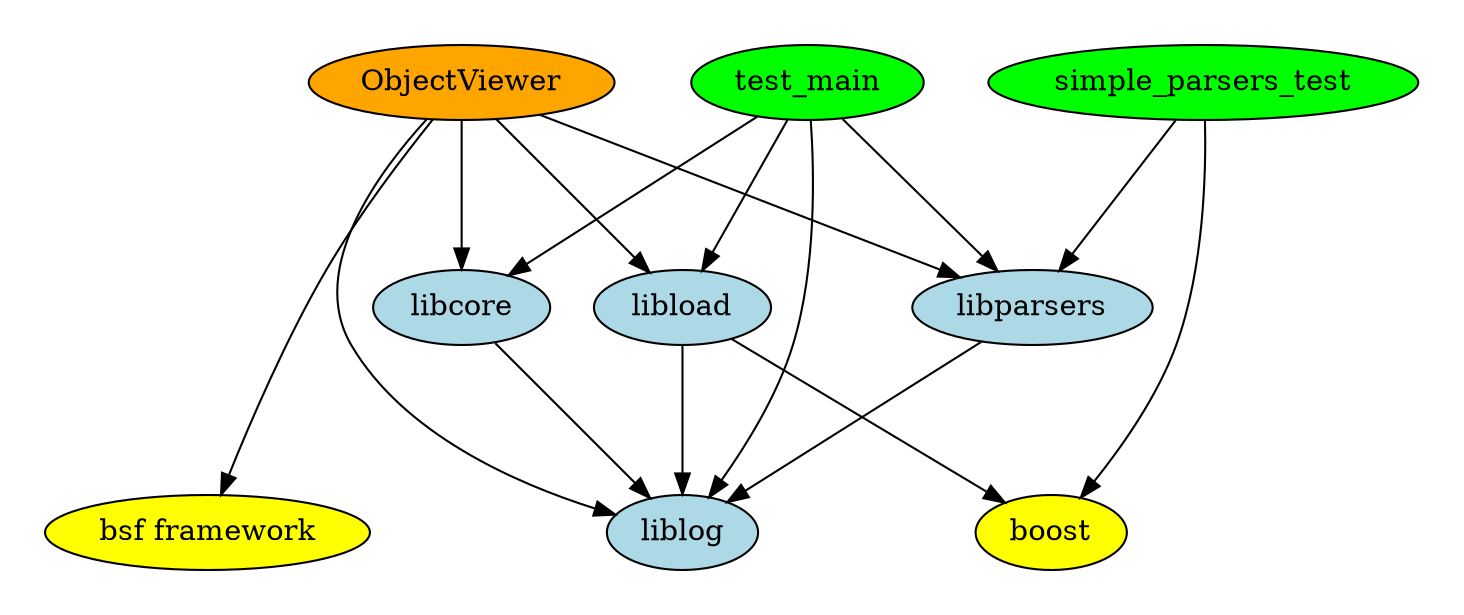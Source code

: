 digraph project_structure {
	graph [pad="0.3", nodesep="0.3", ranksep="1"];
	"libcore" [style=filled, fillcolor=lightblue]
	"libparsers" [style=filled, fillcolor=lightblue]
	"libload" [style=filled, fillcolor=lightblue]
	"liblog" [style=filled, fillcolor=lightblue]

	"bsf framework" [style=filled, fillcolor=yellow]

	"simple_parsers_test" [style=filled, fillcolor=green]
	"test_main" [style=filled, fillcolor=green]

	"ObjectViewer" [style=filled, fillcolor=orange]

	"boost" [style=filled, fillcolor=yellow]

	"libcore" -> "liblog"
	"libload" -> "liblog"
	"libload" -> "boost"
	"libparsers" -> "liblog"

	"simple_parsers_test" -> "boost"
	"simple_parsers_test" -> "libparsers"

	"test_main" -> "liblog"
	"test_main" -> "libcore"
	"test_main" -> "libparsers"
	"test_main" -> "libload"

	"ObjectViewer" -> "liblog"
	"ObjectViewer" -> "libcore"
	"ObjectViewer" -> "libparsers"
	"ObjectViewer" -> "libload"
	"ObjectViewer" -> "bsf framework"

	{rank = same; "libload"; "libcore"; "libparsers";}
	{rank = same; "boost"; "bsf framework";}
	{rank = same; "test_main"; "simple_parsers_test";}
	{rank = same; "ObjectViewer";}
}
